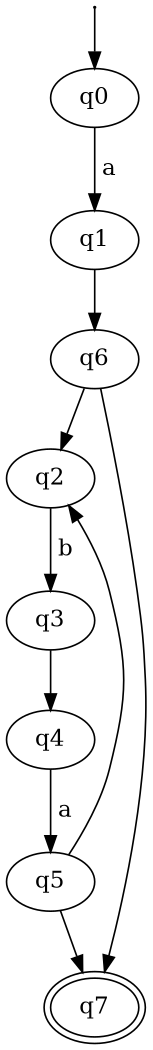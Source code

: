 digraph G {
    size = "5,7";
    1 -> q0;
    1 [label="",width=0.00001,height=0.00001];
    q0;
    q1;
    q2;
    q3;
    q4;
    q5;
    q6;
    q7 [peripheries=2];
    q1 -> q6 [weight = 0.1];
    q3 -> q4 [weight = 0.1];
    q5 -> q2 [weight = 0.1];
    q5 -> q7 [weight = 0.1];
    q6 -> q2 [weight = 0.1];
    q6 -> q7 [weight = 0.1];
    q0 -> q1 [label = " a", weight = 10];
    q2 -> q3 [label = " b", weight = 10];
    q4 -> q5 [label = " a", weight = 10];
}

